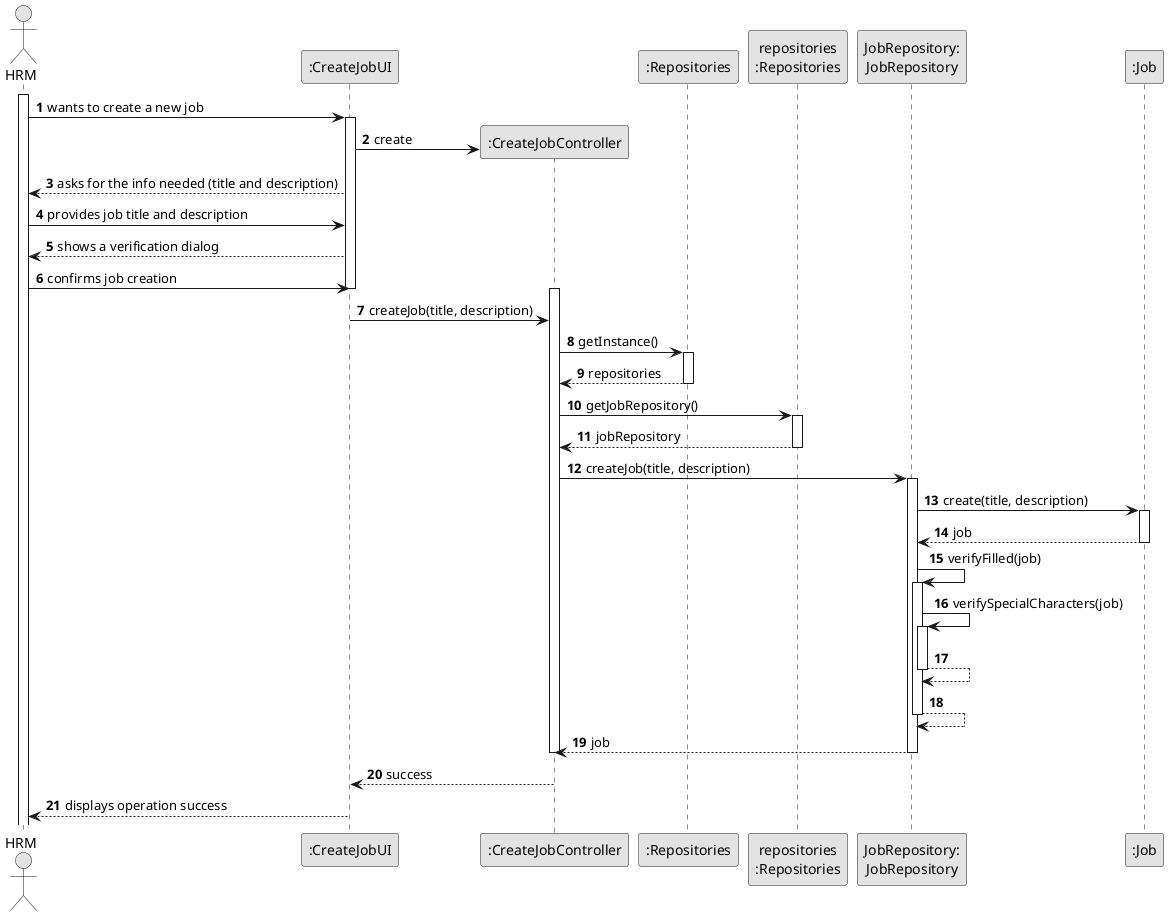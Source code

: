 @startuml
skinparam monochrome true
skinparam packageStyle rectangle
skinparam shadowing false

autonumber

'hide footbox
actor "HRM" as Employee
participant ":CreateJobUI" as UI
participant ":CreateJobController" as CTRL
participant ":Repositories" as GlobRepo
participant "repositories\n:Repositories" as PLAT
participant "JobRepository:\nJobRepository" as JobRepository
participant ":Job" as Job

activate Employee
Employee -> UI : wants to create a new job
activate UI
UI -> CTRL** : create
UI --> Employee : asks for the info needed (title and description)
Employee -> UI : provides job title and description
UI --> Employee : shows a verification dialog
Employee -> UI : confirms job creation
deactivate UI

activate CTRL
UI -> CTRL : createJob(title, description)

CTRL -> GlobRepo : getInstance()
activate GlobRepo
GlobRepo --> CTRL : repositories
deactivate GlobRepo

CTRL -> PLAT : getJobRepository()
activate PLAT
PLAT -->  CTRL: jobRepository
deactivate PLAT

CTRL -> JobRepository : createJob(title, description)
activate JobRepository

    JobRepository -> Job : create(title, description)
        activate Job
        Job --> JobRepository : job
        deactivate Job

    JobRepository -> JobRepository : verifyFilled(job)
        activate JobRepository
        JobRepository -> JobRepository : verifySpecialCharacters(job)
        activate JobRepository
        JobRepository --> JobRepository
        deactivate JobRepository
    JobRepository --> JobRepository
    deactivate JobRepository
JobRepository --> CTRL : job
deactivate JobRepository
deactivate CTRL

CTRL --> UI : success
deactivate CTRL

UI --> Employee : displays operation success

@enduml
